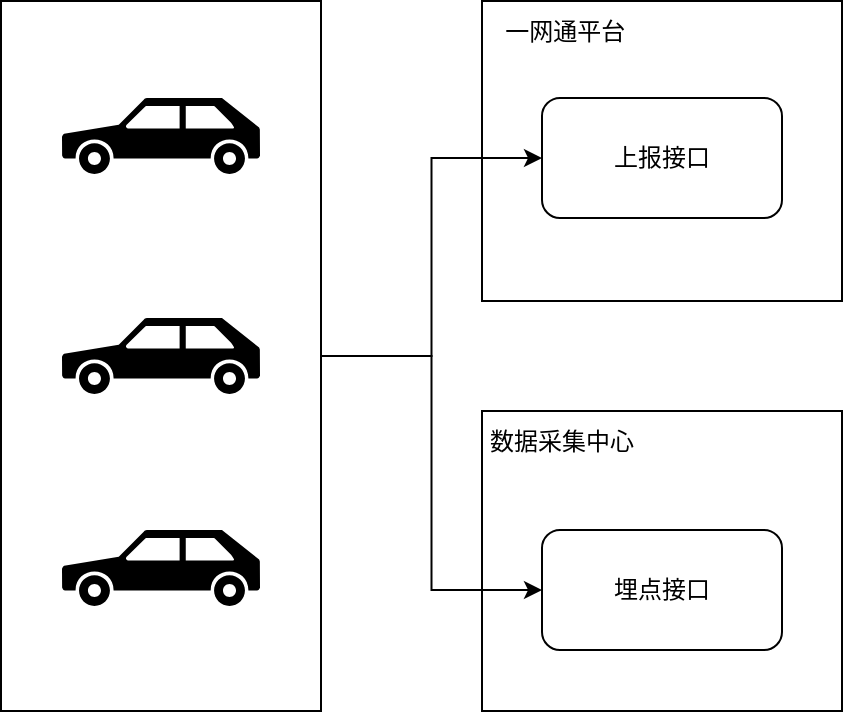 <mxfile version="24.7.7">
  <diagram name="第 1 页" id="SEnRa2Ev04jxgcFqGOmg">
    <mxGraphModel dx="2213" dy="749" grid="1" gridSize="10" guides="1" tooltips="1" connect="1" arrows="1" fold="1" page="1" pageScale="1" pageWidth="827" pageHeight="1169" math="0" shadow="0">
      <root>
        <mxCell id="0" />
        <mxCell id="1" parent="0" />
        <mxCell id="ja-0hPlAd0MBnEh-3c65-3" value="" style="rounded=0;whiteSpace=wrap;html=1;" vertex="1" parent="1">
          <mxGeometry x="90" y="131.5" width="180" height="150" as="geometry" />
        </mxCell>
        <mxCell id="ja-0hPlAd0MBnEh-3c65-6" value="" style="rounded=0;whiteSpace=wrap;html=1;" vertex="1" parent="1">
          <mxGeometry x="90" y="336.5" width="180" height="150" as="geometry" />
        </mxCell>
        <mxCell id="ja-0hPlAd0MBnEh-3c65-17" style="edgeStyle=orthogonalEdgeStyle;rounded=0;orthogonalLoop=1;jettySize=auto;html=1;exitX=1;exitY=0.5;exitDx=0;exitDy=0;" edge="1" parent="1" source="ja-0hPlAd0MBnEh-3c65-15" target="ja-0hPlAd0MBnEh-3c65-1">
          <mxGeometry relative="1" as="geometry" />
        </mxCell>
        <mxCell id="ja-0hPlAd0MBnEh-3c65-18" style="edgeStyle=orthogonalEdgeStyle;rounded=0;orthogonalLoop=1;jettySize=auto;html=1;exitX=1;exitY=0.5;exitDx=0;exitDy=0;entryX=0;entryY=0.5;entryDx=0;entryDy=0;" edge="1" parent="1" source="ja-0hPlAd0MBnEh-3c65-15" target="ja-0hPlAd0MBnEh-3c65-8">
          <mxGeometry relative="1" as="geometry" />
        </mxCell>
        <mxCell id="ja-0hPlAd0MBnEh-3c65-15" value="" style="rounded=0;whiteSpace=wrap;html=1;" vertex="1" parent="1">
          <mxGeometry x="-150.5" y="131.5" width="160" height="355" as="geometry" />
        </mxCell>
        <mxCell id="ja-0hPlAd0MBnEh-3c65-1" value="上报接口" style="rounded=1;whiteSpace=wrap;html=1;" vertex="1" parent="1">
          <mxGeometry x="120" y="180" width="120" height="60" as="geometry" />
        </mxCell>
        <mxCell id="ja-0hPlAd0MBnEh-3c65-4" value="&amp;nbsp;一网通平台" style="text;html=1;align=center;verticalAlign=middle;whiteSpace=wrap;rounded=0;" vertex="1" parent="1">
          <mxGeometry x="90" y="131.5" width="80" height="30" as="geometry" />
        </mxCell>
        <mxCell id="ja-0hPlAd0MBnEh-3c65-7" value="数据采集中心" style="text;html=1;align=center;verticalAlign=middle;whiteSpace=wrap;rounded=0;" vertex="1" parent="1">
          <mxGeometry x="90" y="336.5" width="80" height="30" as="geometry" />
        </mxCell>
        <mxCell id="ja-0hPlAd0MBnEh-3c65-8" value="埋点接口" style="rounded=1;whiteSpace=wrap;html=1;" vertex="1" parent="1">
          <mxGeometry x="120" y="396" width="120" height="60" as="geometry" />
        </mxCell>
        <mxCell id="ja-0hPlAd0MBnEh-3c65-12" value="" style="shape=mxgraph.signs.transportation.car_3;html=1;pointerEvents=1;fillColor=#000000;strokeColor=none;verticalLabelPosition=bottom;verticalAlign=top;align=center;sketch=0;" vertex="1" parent="1">
          <mxGeometry x="-120" y="180" width="99" height="38" as="geometry" />
        </mxCell>
        <mxCell id="ja-0hPlAd0MBnEh-3c65-13" value="" style="shape=mxgraph.signs.transportation.car_3;html=1;pointerEvents=1;fillColor=#000000;strokeColor=none;verticalLabelPosition=bottom;verticalAlign=top;align=center;sketch=0;" vertex="1" parent="1">
          <mxGeometry x="-120" y="290" width="99" height="38" as="geometry" />
        </mxCell>
        <mxCell id="ja-0hPlAd0MBnEh-3c65-14" value="" style="shape=mxgraph.signs.transportation.car_3;html=1;pointerEvents=1;fillColor=#000000;strokeColor=none;verticalLabelPosition=bottom;verticalAlign=top;align=center;sketch=0;" vertex="1" parent="1">
          <mxGeometry x="-120" y="396" width="99" height="38" as="geometry" />
        </mxCell>
      </root>
    </mxGraphModel>
  </diagram>
</mxfile>
